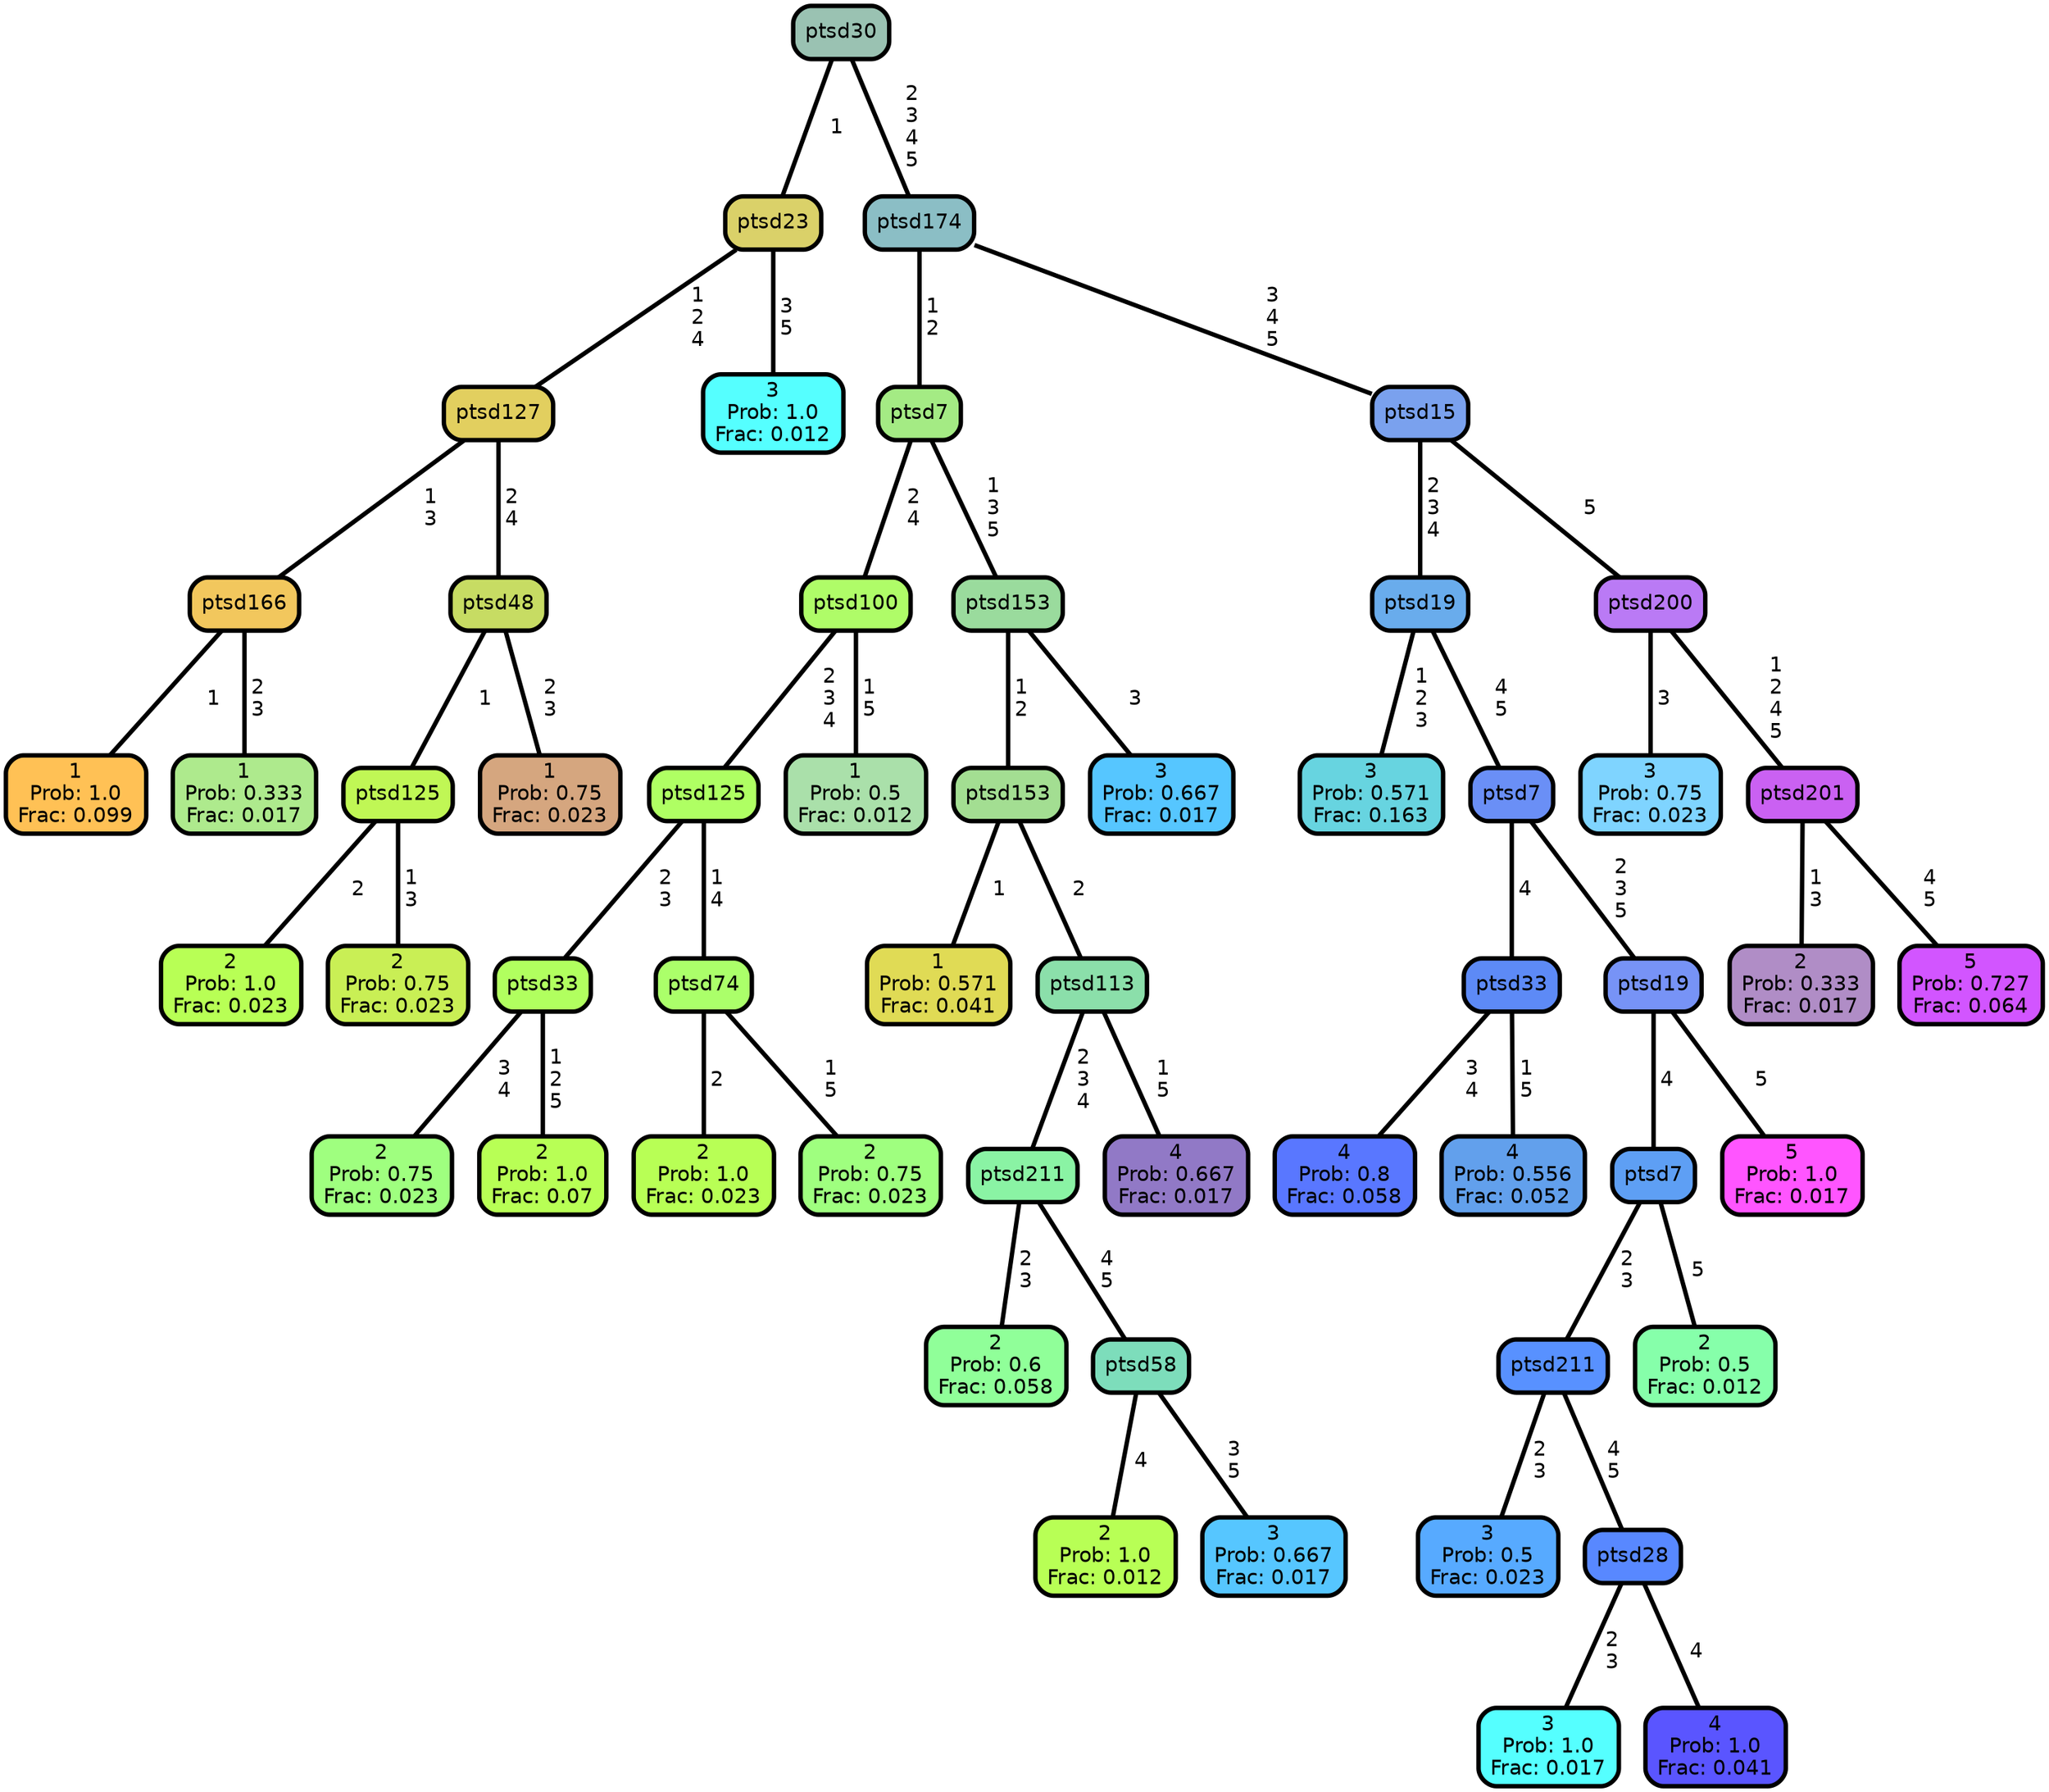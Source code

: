 graph Tree {
node [shape=box, style="filled, rounded",color="black",penwidth="3",fontcolor="black",                 fontname=helvetica] ;
graph [ranksep="0 equally", splines=straight,                 bgcolor=transparent, dpi=200] ;
edge [fontname=helvetica, color=black] ;
0 [label="1
Prob: 1.0
Frac: 0.099", fillcolor="#ffc155"] ;
1 [label="ptsd166", fillcolor="#f2c75d"] ;
2 [label="1
Prob: 0.333
Frac: 0.017", fillcolor="#aeea8d"] ;
3 [label="ptsd127", fillcolor="#e2cf5f"] ;
4 [label="2
Prob: 1.0
Frac: 0.023", fillcolor="#b8ff55"] ;
5 [label="ptsd125", fillcolor="#c0f755"] ;
6 [label="2
Prob: 0.75
Frac: 0.023", fillcolor="#c9ef55"] ;
7 [label="ptsd48", fillcolor="#c7dc63"] ;
8 [label="1
Prob: 0.75
Frac: 0.023", fillcolor="#d5a67f"] ;
9 [label="ptsd23", fillcolor="#dad169"] ;
10 [label="3
Prob: 1.0
Frac: 0.012", fillcolor="#55ffff"] ;
11 [label="ptsd30", fillcolor="#9ac2b2"] ;
12 [label="2
Prob: 0.75
Frac: 0.023", fillcolor="#9fff7f"] ;
13 [label="ptsd33", fillcolor="#b1ff5f"] ;
14 [label="2
Prob: 1.0
Frac: 0.07", fillcolor="#b8ff55"] ;
15 [label="ptsd125", fillcolor="#afff63"] ;
16 [label="2
Prob: 1.0
Frac: 0.023", fillcolor="#b8ff55"] ;
17 [label="ptsd74", fillcolor="#abff6a"] ;
18 [label="2
Prob: 0.75
Frac: 0.023", fillcolor="#9fff7f"] ;
19 [label="ptsd100", fillcolor="#affc68"] ;
20 [label="1
Prob: 0.5
Frac: 0.012", fillcolor="#aae0aa"] ;
21 [label="ptsd7", fillcolor="#a4eb84"] ;
22 [label="1
Prob: 0.571
Frac: 0.041", fillcolor="#e0db55"] ;
23 [label="ptsd153", fillcolor="#a3de92"] ;
24 [label="2
Prob: 0.6
Frac: 0.058", fillcolor="#90ff99"] ;
25 [label="ptsd211", fillcolor="#8af3a4"] ;
26 [label="2
Prob: 1.0
Frac: 0.012", fillcolor="#b8ff55"] ;
27 [label="ptsd58", fillcolor="#7dddbb"] ;
28 [label="3
Prob: 0.667
Frac: 0.017", fillcolor="#56c6ff"] ;
29 [label="ptsd113", fillcolor="#8bdfaa"] ;
30 [label="4
Prob: 0.667
Frac: 0.017", fillcolor="#9179c6"] ;
31 [label="ptsd153", fillcolor="#9adb9d"] ;
32 [label="3
Prob: 0.667
Frac: 0.017", fillcolor="#56c6ff"] ;
33 [label="ptsd174", fillcolor="#8bbec5"] ;
34 [label="3
Prob: 0.571
Frac: 0.163", fillcolor="#67d4e0"] ;
35 [label="ptsd19", fillcolor="#69acec"] ;
36 [label="4
Prob: 0.8
Frac: 0.058", fillcolor="#5977ff"] ;
37 [label="ptsd33", fillcolor="#5d8af6"] ;
38 [label="4
Prob: 0.556
Frac: 0.052", fillcolor="#62a0ec"] ;
39 [label="ptsd7", fillcolor="#6a8ff6"] ;
40 [label="3
Prob: 0.5
Frac: 0.023", fillcolor="#57aaff"] ;
41 [label="ptsd211", fillcolor="#5891ff"] ;
42 [label="3
Prob: 1.0
Frac: 0.017", fillcolor="#55ffff"] ;
43 [label="ptsd28", fillcolor="#5888ff"] ;
44 [label="4
Prob: 1.0
Frac: 0.041", fillcolor="#5a55ff"] ;
45 [label="ptsd7", fillcolor="#5e9ff4"] ;
46 [label="2
Prob: 0.5
Frac: 0.012", fillcolor="#86ffaa"] ;
47 [label="ptsd19", fillcolor="#7793f6"] ;
48 [label="5
Prob: 1.0
Frac: 0.017", fillcolor="#ff55ff"] ;
49 [label="ptsd15", fillcolor="#7aa1ee"] ;
50 [label="3
Prob: 0.75
Frac: 0.023", fillcolor="#7fd4ff"] ;
51 [label="ptsd200", fillcolor="#ba7af5"] ;
52 [label="2
Prob: 0.333
Frac: 0.017", fillcolor="#b08dc6"] ;
53 [label="ptsd201", fillcolor="#ca61f2"] ;
54 [label="5
Prob: 0.727
Frac: 0.064", fillcolor="#d255ff"] ;
1 -- 0 [label=" 1",penwidth=3] ;
1 -- 2 [label=" 2\n 3",penwidth=3] ;
3 -- 1 [label=" 1\n 3",penwidth=3] ;
3 -- 7 [label=" 2\n 4",penwidth=3] ;
5 -- 4 [label=" 2",penwidth=3] ;
5 -- 6 [label=" 1\n 3",penwidth=3] ;
7 -- 5 [label=" 1",penwidth=3] ;
7 -- 8 [label=" 2\n 3",penwidth=3] ;
9 -- 3 [label=" 1\n 2\n 4",penwidth=3] ;
9 -- 10 [label=" 3\n 5",penwidth=3] ;
11 -- 9 [label=" 1",penwidth=3] ;
11 -- 33 [label=" 2\n 3\n 4\n 5",penwidth=3] ;
13 -- 12 [label=" 3\n 4",penwidth=3] ;
13 -- 14 [label=" 1\n 2\n 5",penwidth=3] ;
15 -- 13 [label=" 2\n 3",penwidth=3] ;
15 -- 17 [label=" 1\n 4",penwidth=3] ;
17 -- 16 [label=" 2",penwidth=3] ;
17 -- 18 [label=" 1\n 5",penwidth=3] ;
19 -- 15 [label=" 2\n 3\n 4",penwidth=3] ;
19 -- 20 [label=" 1\n 5",penwidth=3] ;
21 -- 19 [label=" 2\n 4",penwidth=3] ;
21 -- 31 [label=" 1\n 3\n 5",penwidth=3] ;
23 -- 22 [label=" 1",penwidth=3] ;
23 -- 29 [label=" 2",penwidth=3] ;
25 -- 24 [label=" 2\n 3",penwidth=3] ;
25 -- 27 [label=" 4\n 5",penwidth=3] ;
27 -- 26 [label=" 4",penwidth=3] ;
27 -- 28 [label=" 3\n 5",penwidth=3] ;
29 -- 25 [label=" 2\n 3\n 4",penwidth=3] ;
29 -- 30 [label=" 1\n 5",penwidth=3] ;
31 -- 23 [label=" 1\n 2",penwidth=3] ;
31 -- 32 [label=" 3",penwidth=3] ;
33 -- 21 [label=" 1\n 2",penwidth=3] ;
33 -- 49 [label=" 3\n 4\n 5",penwidth=3] ;
35 -- 34 [label=" 1\n 2\n 3",penwidth=3] ;
35 -- 39 [label=" 4\n 5",penwidth=3] ;
37 -- 36 [label=" 3\n 4",penwidth=3] ;
37 -- 38 [label=" 1\n 5",penwidth=3] ;
39 -- 37 [label=" 4",penwidth=3] ;
39 -- 47 [label=" 2\n 3\n 5",penwidth=3] ;
41 -- 40 [label=" 2\n 3",penwidth=3] ;
41 -- 43 [label=" 4\n 5",penwidth=3] ;
43 -- 42 [label=" 2\n 3",penwidth=3] ;
43 -- 44 [label=" 4",penwidth=3] ;
45 -- 41 [label=" 2\n 3",penwidth=3] ;
45 -- 46 [label=" 5",penwidth=3] ;
47 -- 45 [label=" 4",penwidth=3] ;
47 -- 48 [label=" 5",penwidth=3] ;
49 -- 35 [label=" 2\n 3\n 4",penwidth=3] ;
49 -- 51 [label=" 5",penwidth=3] ;
51 -- 50 [label=" 3",penwidth=3] ;
51 -- 53 [label=" 1\n 2\n 4\n 5",penwidth=3] ;
53 -- 52 [label=" 1\n 3",penwidth=3] ;
53 -- 54 [label=" 4\n 5",penwidth=3] ;
{rank = same;}}